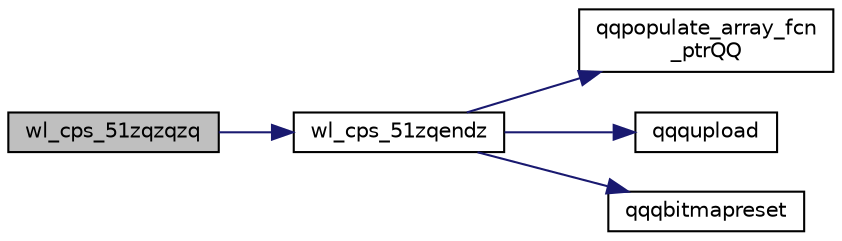 digraph "wl_cps_51zqzqzq"
{
  edge [fontname="Helvetica",fontsize="10",labelfontname="Helvetica",labelfontsize="10"];
  node [fontname="Helvetica",fontsize="10",shape=record];
  rankdir="LR";
  Node1893 [label="wl_cps_51zqzqzq",height=0.2,width=0.4,color="black", fillcolor="grey75", style="filled", fontcolor="black"];
  Node1893 -> Node1894 [color="midnightblue",fontsize="10",style="solid",fontname="Helvetica"];
  Node1894 [label="wl_cps_51zqendz",height=0.2,width=0.4,color="black", fillcolor="white", style="filled",URL="$inszt__wl__cps_8c.html#a643ad3d463b7f6352f5129c3e7cca3b7"];
  Node1894 -> Node1895 [color="midnightblue",fontsize="10",style="solid",fontname="Helvetica"];
  Node1895 [label="qqpopulate_array_fcn\l_ptrQQ",height=0.2,width=0.4,color="black", fillcolor="white", style="filled",URL="$inszt__wl__cps_8c.html#a4ad6fa1bb94fc1c3ac2dc30925106081"];
  Node1894 -> Node1896 [color="midnightblue",fontsize="10",style="solid",fontname="Helvetica"];
  Node1896 [label="qqqupload",height=0.2,width=0.4,color="black", fillcolor="white", style="filled",URL="$inszt__wl__cps_8c.html#a109761d7f84a96b5606e507bace276b5"];
  Node1894 -> Node1897 [color="midnightblue",fontsize="10",style="solid",fontname="Helvetica"];
  Node1897 [label="qqqbitmapreset",height=0.2,width=0.4,color="black", fillcolor="white", style="filled",URL="$inszt__wl__cps_8c.html#a5688fceaed93ba591e78ee15ccb0187f"];
}
